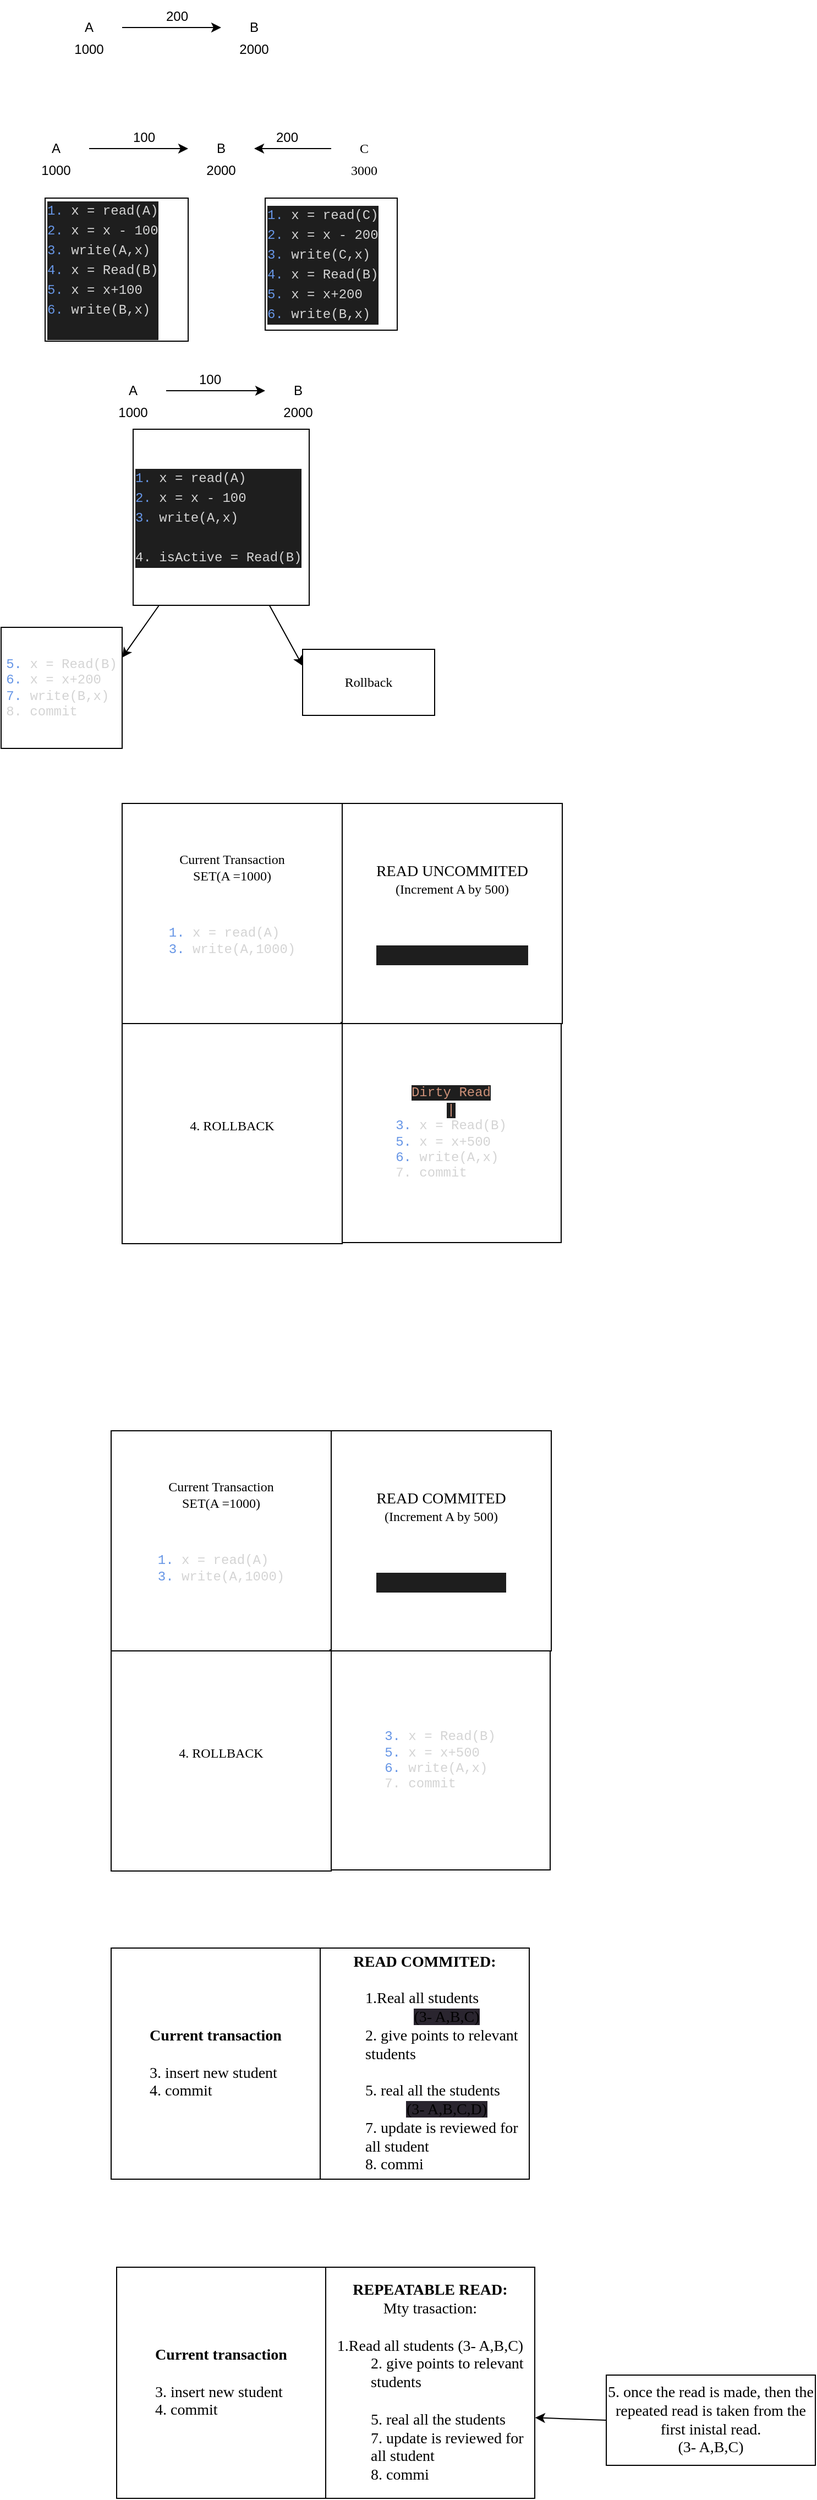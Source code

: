 <mxfile>
    <diagram id="RfMwpFNDgZjk9a6wWOeu" name="Page-1">
        <mxGraphModel dx="844" dy="629" grid="1" gridSize="10" guides="1" tooltips="1" connect="1" arrows="1" fold="1" page="1" pageScale="1" pageWidth="827" pageHeight="1169" math="0" shadow="0">
            <root>
                <mxCell id="0"/>
                <mxCell id="1" parent="0"/>
                <mxCell id="2" value="A" style="text;html=1;strokeColor=none;fillColor=none;align=center;verticalAlign=middle;whiteSpace=wrap;rounded=0;" vertex="1" parent="1">
                    <mxGeometry x="190" y="190" width="60" height="30" as="geometry"/>
                </mxCell>
                <mxCell id="3" value="B" style="text;html=1;strokeColor=none;fillColor=none;align=center;verticalAlign=middle;whiteSpace=wrap;rounded=0;" vertex="1" parent="1">
                    <mxGeometry x="340" y="190" width="60" height="30" as="geometry"/>
                </mxCell>
                <mxCell id="4" value="" style="endArrow=classic;html=1;exitX=1;exitY=0.5;exitDx=0;exitDy=0;entryX=0;entryY=0.5;entryDx=0;entryDy=0;" edge="1" parent="1" source="2" target="3">
                    <mxGeometry width="50" height="50" relative="1" as="geometry">
                        <mxPoint x="280" y="220" as="sourcePoint"/>
                        <mxPoint x="330" y="170" as="targetPoint"/>
                    </mxGeometry>
                </mxCell>
                <mxCell id="5" value="200" style="text;html=1;strokeColor=none;fillColor=none;align=center;verticalAlign=middle;whiteSpace=wrap;rounded=0;" vertex="1" parent="1">
                    <mxGeometry x="270" y="180" width="60" height="30" as="geometry"/>
                </mxCell>
                <mxCell id="6" value="1000" style="text;html=1;strokeColor=none;fillColor=none;align=center;verticalAlign=middle;whiteSpace=wrap;rounded=0;" vertex="1" parent="1">
                    <mxGeometry x="190" y="210" width="60" height="30" as="geometry"/>
                </mxCell>
                <mxCell id="7" value="2000" style="text;html=1;strokeColor=none;fillColor=none;align=center;verticalAlign=middle;whiteSpace=wrap;rounded=0;" vertex="1" parent="1">
                    <mxGeometry x="340" y="210" width="60" height="30" as="geometry"/>
                </mxCell>
                <mxCell id="8" value="A" style="text;html=1;strokeColor=none;fillColor=none;align=center;verticalAlign=middle;whiteSpace=wrap;rounded=0;" vertex="1" parent="1">
                    <mxGeometry x="160" y="300" width="60" height="30" as="geometry"/>
                </mxCell>
                <mxCell id="9" value="B" style="text;html=1;strokeColor=none;fillColor=none;align=center;verticalAlign=middle;whiteSpace=wrap;rounded=0;" vertex="1" parent="1">
                    <mxGeometry x="310" y="300" width="60" height="30" as="geometry"/>
                </mxCell>
                <mxCell id="10" value="" style="endArrow=classic;html=1;exitX=1;exitY=0.5;exitDx=0;exitDy=0;entryX=0;entryY=0.5;entryDx=0;entryDy=0;" edge="1" parent="1" source="8" target="9">
                    <mxGeometry width="50" height="50" relative="1" as="geometry">
                        <mxPoint x="250" y="330" as="sourcePoint"/>
                        <mxPoint x="300" y="280" as="targetPoint"/>
                    </mxGeometry>
                </mxCell>
                <mxCell id="11" value="100" style="text;html=1;strokeColor=none;fillColor=none;align=center;verticalAlign=middle;whiteSpace=wrap;rounded=0;" vertex="1" parent="1">
                    <mxGeometry x="240" y="290" width="60" height="30" as="geometry"/>
                </mxCell>
                <mxCell id="12" value="1000" style="text;html=1;strokeColor=none;fillColor=none;align=center;verticalAlign=middle;whiteSpace=wrap;rounded=0;" vertex="1" parent="1">
                    <mxGeometry x="160" y="320" width="60" height="30" as="geometry"/>
                </mxCell>
                <mxCell id="13" value="2000" style="text;html=1;strokeColor=none;fillColor=none;align=center;verticalAlign=middle;whiteSpace=wrap;rounded=0;" vertex="1" parent="1">
                    <mxGeometry x="310" y="320" width="60" height="30" as="geometry"/>
                </mxCell>
                <mxCell id="14" value="C" style="text;html=1;strokeColor=none;fillColor=none;align=center;verticalAlign=middle;whiteSpace=wrap;rounded=0;fontFamily=Lucida Console;" vertex="1" parent="1">
                    <mxGeometry x="440" y="300" width="60" height="30" as="geometry"/>
                </mxCell>
                <mxCell id="15" value="" style="endArrow=classic;html=1;fontFamily=Lucida Console;exitX=0;exitY=0.5;exitDx=0;exitDy=0;" edge="1" parent="1" source="14" target="9">
                    <mxGeometry width="50" height="50" relative="1" as="geometry">
                        <mxPoint x="300" y="290" as="sourcePoint"/>
                        <mxPoint x="350" y="240" as="targetPoint"/>
                    </mxGeometry>
                </mxCell>
                <mxCell id="16" value="3000" style="text;html=1;strokeColor=none;fillColor=none;align=center;verticalAlign=middle;whiteSpace=wrap;rounded=0;fontFamily=Lucida Console;" vertex="1" parent="1">
                    <mxGeometry x="440" y="320" width="60" height="30" as="geometry"/>
                </mxCell>
                <mxCell id="18" value="200" style="text;html=1;strokeColor=none;fillColor=none;align=center;verticalAlign=middle;whiteSpace=wrap;rounded=0;" vertex="1" parent="1">
                    <mxGeometry x="370" y="290" width="60" height="30" as="geometry"/>
                </mxCell>
                <mxCell id="19" value="&lt;div style=&quot;color: rgb(212, 212, 212); background-color: rgb(30, 30, 30); font-family: Menlo, Monaco, &amp;quot;Courier New&amp;quot;, monospace; line-height: 18px;&quot;&gt;&lt;div&gt;&lt;span style=&quot;color: #6796e6;&quot;&gt;1.&lt;/span&gt; x = read(A) &lt;/div&gt;&lt;div&gt;&lt;span style=&quot;color: #6796e6;&quot;&gt;2.&lt;/span&gt; x = x - 100 &lt;/div&gt;&lt;div&gt;&lt;span style=&quot;color: #6796e6;&quot;&gt;3.&lt;/span&gt; write(A,x) &lt;/div&gt;&lt;div&gt;&lt;span style=&quot;color: #6796e6;&quot;&gt;4.&lt;/span&gt; x = Read(B)  &lt;/div&gt;&lt;div&gt;&lt;span style=&quot;color: #6796e6;&quot;&gt;5.&lt;/span&gt; x = x+100  &lt;/div&gt;&lt;div&gt;&lt;span style=&quot;color: #6796e6;&quot;&gt;6.&lt;/span&gt; write(B,x) &lt;/div&gt;&lt;br&gt;&lt;/div&gt;" style="whiteSpace=wrap;html=1;aspect=fixed;fontFamily=Lucida Console;align=left;" vertex="1" parent="1">
                    <mxGeometry x="180" y="360" width="130" height="130" as="geometry"/>
                </mxCell>
                <mxCell id="20" value="&lt;div style=&quot;color: rgb(212, 212, 212); background-color: rgb(30, 30, 30); font-family: Menlo, Monaco, &amp;quot;Courier New&amp;quot;, monospace; font-weight: normal; font-size: 12px; line-height: 18px;&quot;&gt;&lt;div&gt;&lt;span style=&quot;color: #6796e6;&quot;&gt;1.&lt;/span&gt;&lt;span style=&quot;color: #d4d4d4;&quot;&gt; x = read(C) &lt;/span&gt;&lt;/div&gt;&lt;div&gt;&lt;span style=&quot;color: #6796e6;&quot;&gt;2.&lt;/span&gt;&lt;span style=&quot;color: #d4d4d4;&quot;&gt; x = x - 200 &lt;/span&gt;&lt;/div&gt;&lt;div&gt;&lt;span style=&quot;color: #6796e6;&quot;&gt;3.&lt;/span&gt;&lt;span style=&quot;color: #d4d4d4;&quot;&gt; write(C,x) &lt;/span&gt;&lt;/div&gt;&lt;div&gt;&lt;span style=&quot;color: #6796e6;&quot;&gt;4.&lt;/span&gt;&lt;span style=&quot;color: #d4d4d4;&quot;&gt; x = Read(B)  &lt;/span&gt;&lt;/div&gt;&lt;div&gt;&lt;span style=&quot;color: #6796e6;&quot;&gt;5.&lt;/span&gt;&lt;span style=&quot;color: #d4d4d4;&quot;&gt; x = x+200  &lt;/span&gt;&lt;/div&gt;&lt;div&gt;&lt;span style=&quot;color: #6796e6;&quot;&gt;6.&lt;/span&gt;&lt;span style=&quot;color: #d4d4d4;&quot;&gt; write(B,x) &lt;/span&gt;&lt;/div&gt;&lt;/div&gt;" style="whiteSpace=wrap;html=1;aspect=fixed;fontFamily=Lucida Console;align=left;" vertex="1" parent="1">
                    <mxGeometry x="380" y="360" width="120" height="120" as="geometry"/>
                </mxCell>
                <mxCell id="21" value="A" style="text;html=1;strokeColor=none;fillColor=none;align=center;verticalAlign=middle;whiteSpace=wrap;rounded=0;" vertex="1" parent="1">
                    <mxGeometry x="230" y="520" width="60" height="30" as="geometry"/>
                </mxCell>
                <mxCell id="22" value="B" style="text;html=1;strokeColor=none;fillColor=none;align=center;verticalAlign=middle;whiteSpace=wrap;rounded=0;" vertex="1" parent="1">
                    <mxGeometry x="380" y="520" width="60" height="30" as="geometry"/>
                </mxCell>
                <mxCell id="23" value="" style="endArrow=classic;html=1;exitX=1;exitY=0.5;exitDx=0;exitDy=0;entryX=0;entryY=0.5;entryDx=0;entryDy=0;" edge="1" parent="1" source="21" target="22">
                    <mxGeometry width="50" height="50" relative="1" as="geometry">
                        <mxPoint x="320" y="550" as="sourcePoint"/>
                        <mxPoint x="370" y="500" as="targetPoint"/>
                    </mxGeometry>
                </mxCell>
                <mxCell id="24" value="100" style="text;html=1;strokeColor=none;fillColor=none;align=center;verticalAlign=middle;whiteSpace=wrap;rounded=0;" vertex="1" parent="1">
                    <mxGeometry x="300" y="510" width="60" height="30" as="geometry"/>
                </mxCell>
                <mxCell id="25" value="1000" style="text;html=1;strokeColor=none;fillColor=none;align=center;verticalAlign=middle;whiteSpace=wrap;rounded=0;" vertex="1" parent="1">
                    <mxGeometry x="230" y="540" width="60" height="30" as="geometry"/>
                </mxCell>
                <mxCell id="26" value="2000" style="text;html=1;strokeColor=none;fillColor=none;align=center;verticalAlign=middle;whiteSpace=wrap;rounded=0;" vertex="1" parent="1">
                    <mxGeometry x="380" y="540" width="60" height="30" as="geometry"/>
                </mxCell>
                <mxCell id="30" style="edgeStyle=none;html=1;entryX=1;entryY=0.25;entryDx=0;entryDy=0;fontFamily=Lucida Console;" edge="1" parent="1" source="27" target="28">
                    <mxGeometry relative="1" as="geometry"/>
                </mxCell>
                <mxCell id="31" style="edgeStyle=none;html=1;entryX=0;entryY=0.25;entryDx=0;entryDy=0;fontFamily=Lucida Console;" edge="1" parent="1" source="27" target="29">
                    <mxGeometry relative="1" as="geometry"/>
                </mxCell>
                <mxCell id="27" value="&lt;div style=&quot;color: rgb(212, 212, 212); background-color: rgb(30, 30, 30); font-family: Menlo, Monaco, &amp;quot;Courier New&amp;quot;, monospace; line-height: 18px;&quot;&gt;&lt;div&gt;&lt;span style=&quot;color: #6796e6;&quot;&gt;1.&lt;/span&gt; x = read(A) &lt;/div&gt;&lt;div&gt;&lt;span style=&quot;color: #6796e6;&quot;&gt;2.&lt;/span&gt; x = x - 100 &lt;/div&gt;&lt;div&gt;&lt;span style=&quot;color: #6796e6;&quot;&gt;3.&lt;/span&gt; write(A,x) &lt;/div&gt;&lt;div&gt;&lt;br&gt;&lt;/div&gt;4. isActive = Read(B)&lt;br&gt;&lt;/div&gt;" style="whiteSpace=wrap;html=1;aspect=fixed;fontFamily=Lucida Console;align=left;" vertex="1" parent="1">
                    <mxGeometry x="260" y="570" width="160" height="160" as="geometry"/>
                </mxCell>
                <mxCell id="28" value="&lt;div style=&quot;border-color: rgb(0, 0, 0); color: rgb(212, 212, 212); font-family: Menlo, Monaco, &amp;quot;Courier New&amp;quot;, monospace; font-size: 12px; font-style: normal; font-variant-ligatures: normal; font-variant-caps: normal; font-weight: 400; letter-spacing: normal; orphans: 2; text-align: left; text-indent: 0px; text-transform: none; widows: 2; word-spacing: 0px; -webkit-text-stroke-width: 0px; text-decoration-thickness: initial; text-decoration-style: initial; text-decoration-color: initial;&quot;&gt;&lt;span style=&quot;border-color: rgb(0, 0, 0); color: rgb(103, 150, 230);&quot;&gt;5.&lt;/span&gt;&lt;span&gt;&amp;nbsp;&lt;/span&gt;x = Read(B)&lt;/div&gt;&lt;div style=&quot;border-color: rgb(0, 0, 0); color: rgb(212, 212, 212); font-family: Menlo, Monaco, &amp;quot;Courier New&amp;quot;, monospace; font-size: 12px; font-style: normal; font-variant-ligatures: normal; font-variant-caps: normal; font-weight: 400; letter-spacing: normal; orphans: 2; text-align: left; text-indent: 0px; text-transform: none; widows: 2; word-spacing: 0px; -webkit-text-stroke-width: 0px; text-decoration-thickness: initial; text-decoration-style: initial; text-decoration-color: initial;&quot;&gt;&lt;span style=&quot;border-color: rgb(0, 0, 0); color: rgb(103, 150, 230);&quot;&gt;6.&lt;/span&gt;&lt;span&gt;&amp;nbsp;&lt;/span&gt;x = x+200&lt;/div&gt;&lt;div style=&quot;border-color: rgb(0, 0, 0); color: rgb(212, 212, 212); font-family: Menlo, Monaco, &amp;quot;Courier New&amp;quot;, monospace; font-size: 12px; font-style: normal; font-variant-ligatures: normal; font-variant-caps: normal; font-weight: 400; letter-spacing: normal; orphans: 2; text-align: left; text-indent: 0px; text-transform: none; widows: 2; word-spacing: 0px; -webkit-text-stroke-width: 0px; text-decoration-thickness: initial; text-decoration-style: initial; text-decoration-color: initial;&quot;&gt;&lt;span style=&quot;border-color: rgb(0, 0, 0); color: rgb(103, 150, 230);&quot;&gt;7.&lt;/span&gt;&lt;span&gt;&amp;nbsp;&lt;/span&gt;write(B,x)&lt;/div&gt;&lt;div style=&quot;border-color: rgb(0, 0, 0); color: rgb(212, 212, 212); font-family: Menlo, Monaco, &amp;quot;Courier New&amp;quot;, monospace; font-size: 12px; font-style: normal; font-variant-ligatures: normal; font-variant-caps: normal; font-weight: 400; letter-spacing: normal; orphans: 2; text-align: left; text-indent: 0px; text-transform: none; widows: 2; word-spacing: 0px; -webkit-text-stroke-width: 0px; text-decoration-thickness: initial; text-decoration-style: initial; text-decoration-color: initial;&quot;&gt;8. commit&lt;/div&gt;" style="whiteSpace=wrap;html=1;aspect=fixed;fontFamily=Lucida Console;" vertex="1" parent="1">
                    <mxGeometry x="140" y="750" width="110" height="110" as="geometry"/>
                </mxCell>
                <mxCell id="29" value="Rollback" style="rounded=0;whiteSpace=wrap;html=1;fontFamily=Lucida Console;" vertex="1" parent="1">
                    <mxGeometry x="414" y="770" width="120" height="60" as="geometry"/>
                </mxCell>
                <mxCell id="32" value="" style="whiteSpace=wrap;html=1;aspect=fixed;fontFamily=Lucida Console;" vertex="1" parent="1">
                    <mxGeometry x="250" y="910" width="390" height="390" as="geometry"/>
                </mxCell>
                <mxCell id="33" value="&lt;p&gt;Current Transaction&lt;br&gt;SET(A =1000)&lt;/p&gt;&lt;p&gt;&lt;br&gt;&lt;/p&gt;&lt;div style=&quot;color: rgb(212, 212, 212); font-family: Menlo, Monaco, &amp;quot;Courier New&amp;quot;, monospace; text-align: left;&quot;&gt;&lt;span style=&quot;color: rgb(103, 150, 230);&quot;&gt;1.&lt;/span&gt;&amp;nbsp;x = read(A)&lt;/div&gt;&lt;div style=&quot;color: rgb(212, 212, 212); font-family: Menlo, Monaco, &amp;quot;Courier New&amp;quot;, monospace; text-align: left;&quot;&gt;&lt;span style=&quot;color: rgb(103, 150, 230);&quot;&gt;3.&lt;/span&gt;&amp;nbsp;write(A,1000)&lt;/div&gt;&lt;div style=&quot;color: rgb(212, 212, 212); font-family: Menlo, Monaco, &amp;quot;Courier New&amp;quot;, monospace; text-align: left;&quot;&gt;&lt;br&gt;&lt;/div&gt;&lt;div&gt;&lt;br&gt;&lt;/div&gt;" style="whiteSpace=wrap;html=1;aspect=fixed;fontFamily=Lucida Console;" vertex="1" parent="1">
                    <mxGeometry x="250" y="910" width="200" height="200" as="geometry"/>
                </mxCell>
                <mxCell id="34" value="&lt;span style=&quot;color: rgb(206, 145, 120); font-family: Menlo, Monaco, &amp;quot;Courier New&amp;quot;, monospace; background-color: rgb(30, 30, 30);&quot;&gt;Dirty Read&lt;br&gt;|&lt;br&gt;&lt;/span&gt;&lt;div style=&quot;color: rgb(212, 212, 212); font-family: Menlo, Monaco, &amp;quot;Courier New&amp;quot;, monospace; text-align: left;&quot;&gt;&lt;span style=&quot;color: rgb(103, 150, 230);&quot;&gt;3.&lt;/span&gt;&amp;nbsp;x = Read(B)&lt;/div&gt;&lt;div style=&quot;color: rgb(212, 212, 212); font-family: Menlo, Monaco, &amp;quot;Courier New&amp;quot;, monospace; text-align: left;&quot;&gt;&lt;span style=&quot;color: rgb(103, 150, 230);&quot;&gt;5.&lt;/span&gt;&amp;nbsp;x = x+500&lt;/div&gt;&lt;div style=&quot;color: rgb(212, 212, 212); font-family: Menlo, Monaco, &amp;quot;Courier New&amp;quot;, monospace; text-align: left;&quot;&gt;&lt;span style=&quot;color: rgb(103, 150, 230);&quot;&gt;6.&lt;/span&gt;&amp;nbsp;write(A,x)&lt;/div&gt;&lt;div style=&quot;color: rgb(212, 212, 212); font-family: Menlo, Monaco, &amp;quot;Courier New&amp;quot;, monospace; text-align: left;&quot;&gt;7. commit&lt;/div&gt;" style="whiteSpace=wrap;html=1;aspect=fixed;fontFamily=Lucida Console;" vertex="1" parent="1">
                    <mxGeometry x="449" y="1109" width="200" height="200" as="geometry"/>
                </mxCell>
                <mxCell id="36" value="&lt;font style=&quot;font-size: 14px;&quot;&gt;READ UNCOMMITED&lt;br&gt;&lt;/font&gt;(Increment A by 500)&lt;br&gt;&lt;br&gt;&lt;br&gt;&lt;br&gt;&lt;div style=&quot;color: rgb(212, 212, 212); background-color: rgb(30, 30, 30); font-family: Menlo, Monaco, &amp;quot;Courier New&amp;quot;, monospace; line-height: 18px;&quot;&gt;&lt;br&gt;&lt;/div&gt;" style="whiteSpace=wrap;html=1;aspect=fixed;fontFamily=Lucida Console;" vertex="1" parent="1">
                    <mxGeometry x="450" y="910" width="200" height="200" as="geometry"/>
                </mxCell>
                <mxCell id="37" value="4. ROLLBACK&lt;br&gt;&lt;br&gt;" style="whiteSpace=wrap;html=1;aspect=fixed;fontFamily=Lucida Console;" vertex="1" parent="1">
                    <mxGeometry x="250" y="1110" width="200" height="200" as="geometry"/>
                </mxCell>
                <mxCell id="38" value="" style="whiteSpace=wrap;html=1;aspect=fixed;fontFamily=Lucida Console;" vertex="1" parent="1">
                    <mxGeometry x="240" y="1480" width="390" height="390" as="geometry"/>
                </mxCell>
                <mxCell id="39" value="&lt;p&gt;Current Transaction&lt;br&gt;SET(A =1000)&lt;/p&gt;&lt;p&gt;&lt;br&gt;&lt;/p&gt;&lt;div style=&quot;color: rgb(212, 212, 212); font-family: Menlo, Monaco, &amp;quot;Courier New&amp;quot;, monospace; text-align: left;&quot;&gt;&lt;span style=&quot;color: rgb(103, 150, 230);&quot;&gt;1.&lt;/span&gt;&amp;nbsp;x = read(A)&lt;/div&gt;&lt;div style=&quot;color: rgb(212, 212, 212); font-family: Menlo, Monaco, &amp;quot;Courier New&amp;quot;, monospace; text-align: left;&quot;&gt;&lt;span style=&quot;color: rgb(103, 150, 230);&quot;&gt;3.&lt;/span&gt;&amp;nbsp;write(A,1000)&lt;/div&gt;&lt;div style=&quot;color: rgb(212, 212, 212); font-family: Menlo, Monaco, &amp;quot;Courier New&amp;quot;, monospace; text-align: left;&quot;&gt;&lt;br&gt;&lt;/div&gt;&lt;div&gt;&lt;br&gt;&lt;/div&gt;" style="whiteSpace=wrap;html=1;aspect=fixed;fontFamily=Lucida Console;" vertex="1" parent="1">
                    <mxGeometry x="240" y="1480" width="200" height="200" as="geometry"/>
                </mxCell>
                <mxCell id="40" value="&lt;span style=&quot;font-family: Menlo, Monaco, &amp;quot;Courier New&amp;quot;, monospace; text-align: left; background-color: initial; color: rgb(103, 150, 230);&quot;&gt;3.&lt;/span&gt;&lt;span style=&quot;color: rgb(212, 212, 212); font-family: Menlo, Monaco, &amp;quot;Courier New&amp;quot;, monospace; text-align: left; background-color: initial;&quot;&gt;&amp;nbsp;x = Read(B)&lt;/span&gt;&lt;span style=&quot;color: rgb(206, 145, 120); font-family: Menlo, Monaco, &amp;quot;Courier New&amp;quot;, monospace; background-color: rgb(30, 30, 30);&quot;&gt;&lt;br&gt;&lt;/span&gt;&lt;div style=&quot;color: rgb(212, 212, 212); font-family: Menlo, Monaco, &amp;quot;Courier New&amp;quot;, monospace; text-align: left;&quot;&gt;&lt;span style=&quot;color: rgb(103, 150, 230);&quot;&gt;5.&lt;/span&gt;&amp;nbsp;x = x+500&lt;/div&gt;&lt;div style=&quot;color: rgb(212, 212, 212); font-family: Menlo, Monaco, &amp;quot;Courier New&amp;quot;, monospace; text-align: left;&quot;&gt;&lt;span style=&quot;color: rgb(103, 150, 230);&quot;&gt;6.&lt;/span&gt;&amp;nbsp;write(A,x)&lt;/div&gt;&lt;div style=&quot;color: rgb(212, 212, 212); font-family: Menlo, Monaco, &amp;quot;Courier New&amp;quot;, monospace; text-align: left;&quot;&gt;7. commit&lt;/div&gt;" style="whiteSpace=wrap;html=1;aspect=fixed;fontFamily=Lucida Console;" vertex="1" parent="1">
                    <mxGeometry x="439" y="1679" width="200" height="200" as="geometry"/>
                </mxCell>
                <mxCell id="41" value="&lt;font style=&quot;font-size: 14px;&quot;&gt;READ COMMITED&lt;br&gt;&lt;/font&gt;(Increment A by 500)&lt;br&gt;&lt;br&gt;&lt;br&gt;&lt;br&gt;&lt;div style=&quot;color: rgb(212, 212, 212); background-color: rgb(30, 30, 30); font-family: Menlo, Monaco, &amp;quot;Courier New&amp;quot;, monospace; line-height: 18px;&quot;&gt;&lt;br&gt;&lt;/div&gt;" style="whiteSpace=wrap;html=1;aspect=fixed;fontFamily=Lucida Console;" vertex="1" parent="1">
                    <mxGeometry x="440" y="1480" width="200" height="200" as="geometry"/>
                </mxCell>
                <mxCell id="42" value="4. ROLLBACK&lt;br&gt;&lt;br&gt;" style="whiteSpace=wrap;html=1;aspect=fixed;fontFamily=Lucida Console;" vertex="1" parent="1">
                    <mxGeometry x="240" y="1680" width="200" height="200" as="geometry"/>
                </mxCell>
                <mxCell id="44" value="&lt;b&gt;Current transaction&lt;br&gt;&lt;/b&gt;&lt;div style=&quot;text-align: left;&quot;&gt;&lt;span style=&quot;background-color: initial;&quot;&gt;&lt;br&gt;&lt;/span&gt;&lt;/div&gt;&lt;div style=&quot;text-align: left;&quot;&gt;&lt;span style=&quot;background-color: initial;&quot;&gt;3. insert new student&lt;/span&gt;&lt;/div&gt;&lt;div style=&quot;text-align: left;&quot;&gt;&lt;span style=&quot;background-color: initial;&quot;&gt;4. commit&lt;/span&gt;&lt;/div&gt;" style="rounded=0;whiteSpace=wrap;html=1;fontFamily=Lucida Console;fontSize=14;" vertex="1" parent="1">
                    <mxGeometry x="240" y="1950" width="190" height="210" as="geometry"/>
                </mxCell>
                <mxCell id="45" value="&lt;b&gt;READ COMMITED:&lt;br&gt;&lt;/b&gt;&lt;br&gt;&lt;blockquote style=&quot;margin: 0 0 0 40px; border: none; padding: 0px;&quot;&gt;&lt;div style=&quot;text-align: left;&quot;&gt;&lt;span style=&quot;background-color: initial;&quot;&gt;1.Real all students&lt;/span&gt;&lt;/div&gt;&lt;span style=&quot;background-color: rgb(42, 37, 47);&quot;&gt;(3- A,B,C)&lt;/span&gt;&lt;div style=&quot;text-align: left;&quot;&gt;&lt;span style=&quot;background-color: initial;&quot;&gt;2. give points to relevant students&lt;/span&gt;&lt;/div&gt;&lt;div style=&quot;text-align: left;&quot;&gt;&lt;span style=&quot;background-color: initial;&quot;&gt;&lt;br&gt;&lt;/span&gt;&lt;/div&gt;&lt;div style=&quot;text-align: left;&quot;&gt;&lt;span style=&quot;background-color: initial;&quot;&gt;5. real all the students&lt;/span&gt;&lt;/div&gt;&lt;span style=&quot;background-color: rgb(42, 37, 47);&quot;&gt;(3- A,B,C,D)&lt;/span&gt;&lt;div style=&quot;text-align: left;&quot;&gt;&lt;span style=&quot;background-color: initial;&quot;&gt;7. update is reviewed for all student&lt;/span&gt;&lt;/div&gt;&lt;div style=&quot;text-align: left;&quot;&gt;&lt;span style=&quot;background-color: initial;&quot;&gt;8. commi&lt;/span&gt;&lt;/div&gt;&lt;/blockquote&gt;" style="rounded=0;whiteSpace=wrap;html=1;fontFamily=Lucida Console;fontSize=14;" vertex="1" parent="1">
                    <mxGeometry x="430" y="1950" width="190" height="210" as="geometry"/>
                </mxCell>
                <mxCell id="46" value="&lt;b&gt;Current transaction&lt;br&gt;&lt;/b&gt;&lt;div style=&quot;text-align: left;&quot;&gt;&lt;span style=&quot;background-color: initial;&quot;&gt;&lt;br&gt;&lt;/span&gt;&lt;/div&gt;&lt;div style=&quot;text-align: left;&quot;&gt;&lt;span style=&quot;background-color: initial;&quot;&gt;3. insert new student&lt;/span&gt;&lt;/div&gt;&lt;div style=&quot;text-align: left;&quot;&gt;&lt;span style=&quot;background-color: initial;&quot;&gt;4. commit&lt;/span&gt;&lt;/div&gt;" style="rounded=0;whiteSpace=wrap;html=1;fontFamily=Lucida Console;fontSize=14;" vertex="1" parent="1">
                    <mxGeometry x="245" y="2240" width="190" height="210" as="geometry"/>
                </mxCell>
                <mxCell id="47" value="&lt;b&gt;REPEATABLE READ:&lt;br&gt;&lt;/b&gt;&lt;span style=&quot;background-color: initial; text-align: left;&quot;&gt;Mty trasaction:&lt;br&gt;&lt;br&gt;1.Read all students&amp;nbsp;&lt;/span&gt;(3- A,B,C)&lt;b&gt;&lt;br&gt;&lt;/b&gt;&lt;blockquote style=&quot;margin: 0 0 0 40px; border: none; padding: 0px;&quot;&gt;&lt;div style=&quot;text-align: left;&quot;&gt;&lt;span style=&quot;background-color: initial;&quot;&gt;2. give points to relevant students&lt;/span&gt;&lt;/div&gt;&lt;div style=&quot;text-align: left;&quot;&gt;&lt;span style=&quot;background-color: initial;&quot;&gt;&lt;br&gt;&lt;/span&gt;&lt;/div&gt;&lt;div style=&quot;text-align: left;&quot;&gt;&lt;span style=&quot;background-color: initial;&quot;&gt;5. real all the students&lt;/span&gt;&lt;/div&gt;&lt;div style=&quot;text-align: left;&quot;&gt;&lt;span style=&quot;background-color: initial;&quot;&gt;7. update is reviewed for all student&lt;/span&gt;&lt;/div&gt;&lt;div style=&quot;text-align: left;&quot;&gt;&lt;span style=&quot;background-color: initial;&quot;&gt;8. commi&lt;/span&gt;&lt;/div&gt;&lt;/blockquote&gt;" style="rounded=0;whiteSpace=wrap;html=1;fontFamily=Lucida Console;fontSize=14;" vertex="1" parent="1">
                    <mxGeometry x="435" y="2240" width="190" height="210" as="geometry"/>
                </mxCell>
                <mxCell id="48" value="5. once the read is made, then the repeated read is taken from the first inistal read.&lt;br&gt;(3- A,B,C)" style="rounded=0;whiteSpace=wrap;html=1;fontFamily=Lucida Console;fontSize=14;" vertex="1" parent="1">
                    <mxGeometry x="690" y="2338" width="190" height="82" as="geometry"/>
                </mxCell>
                <mxCell id="50" value="" style="endArrow=classic;html=1;fontFamily=Lucida Console;fontSize=14;exitX=0;exitY=0.5;exitDx=0;exitDy=0;entryX=1.002;entryY=0.651;entryDx=0;entryDy=0;entryPerimeter=0;" edge="1" parent="1" source="48" target="47">
                    <mxGeometry width="50" height="50" relative="1" as="geometry">
                        <mxPoint x="540" y="2230" as="sourcePoint"/>
                        <mxPoint x="590" y="2180" as="targetPoint"/>
                    </mxGeometry>
                </mxCell>
            </root>
        </mxGraphModel>
    </diagram>
</mxfile>